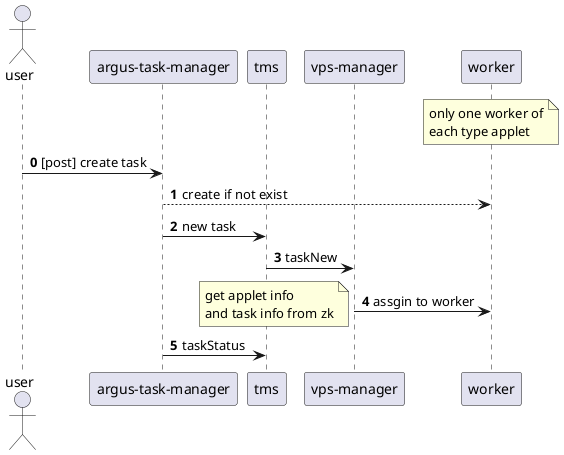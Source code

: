 @startuml task
actor user
participant "argus-task-manager" as atm
participant tms
participant "vps-manager" as vm
autonumber 0
note over worker
 only one worker of
 each type applet 
end note
user -> atm : [post] create task
atm --> worker : create if not exist
atm -> tms : new task
tms -> vm : taskNew
vm -> worker : assgin to worker
note left 
get applet info 
and task info from zk
end note
atm -> tms : taskStatus
@enduml